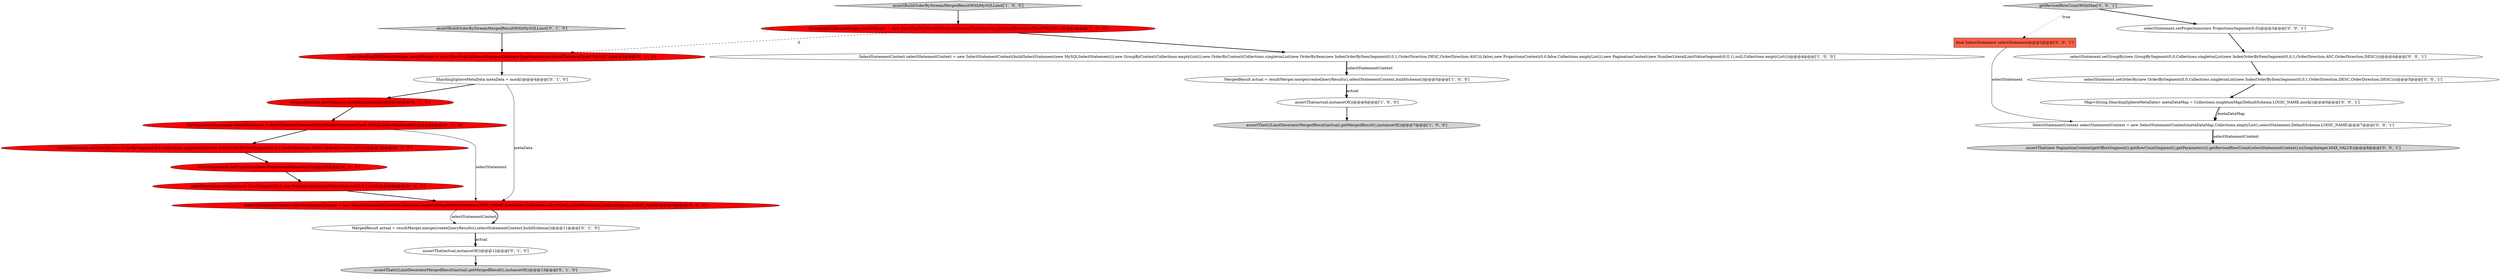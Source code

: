 digraph {
15 [style = filled, label = "selectStatement.setLimit(new LimitSegment(0,0,new NumberLiteralLimitValueSegment(0,0,1),null))@@@9@@@['0', '1', '0']", fillcolor = red, shape = ellipse image = "AAA1AAABBB2BBB"];
11 [style = filled, label = "ShardingSphereMetaData metaData = mock()@@@4@@@['0', '1', '0']", fillcolor = white, shape = ellipse image = "AAA0AAABBB2BBB"];
20 [style = filled, label = "assertThat(new PaginationContext(getOffsetSegment(),getRowCountSegment(),getParameters()).getRevisedRowCount(selectStatementContext),is((long)Integer.MAX_VALUE))@@@8@@@['0', '0', '1']", fillcolor = lightgray, shape = ellipse image = "AAA0AAABBB3BBB"];
2 [style = filled, label = "MergedResult actual = resultMerger.merge(createQueryResults(),selectStatementContext,buildSchema())@@@5@@@['1', '0', '0']", fillcolor = white, shape = ellipse image = "AAA0AAABBB1BBB"];
22 [style = filled, label = "selectStatement.setOrderBy(new OrderBySegment(0,0,Collections.singletonList(new IndexOrderByItemSegment(0,0,1,OrderDirection.DESC,OrderDirection.DESC))))@@@5@@@['0', '0', '1']", fillcolor = white, shape = ellipse image = "AAA0AAABBB3BBB"];
12 [style = filled, label = "selectStatement.setOrderBy(new OrderBySegment(0,0,Collections.singletonList(new IndexOrderByItemSegment(0,0,1,OrderDirection.DESC,OrderDirection.ASC))))@@@7@@@['0', '1', '0']", fillcolor = red, shape = ellipse image = "AAA1AAABBB2BBB"];
19 [style = filled, label = "final SelectStatement selectStatement@@@2@@@['0', '0', '1']", fillcolor = tomato, shape = box image = "AAA0AAABBB3BBB"];
17 [style = filled, label = "when(metaData.getSchema()).thenReturn(mock())@@@5@@@['0', '1', '0']", fillcolor = red, shape = ellipse image = "AAA1AAABBB2BBB"];
6 [style = filled, label = "assertBuildOrderByStreamMergedResultWithMySQLLimit['0', '1', '0']", fillcolor = lightgray, shape = diamond image = "AAA0AAABBB2BBB"];
16 [style = filled, label = "assertThat(((LimitDecoratorMergedResult)actual).getMergedResult(),instanceOf())@@@13@@@['0', '1', '0']", fillcolor = lightgray, shape = ellipse image = "AAA0AAABBB2BBB"];
18 [style = filled, label = "SelectStatementContext selectStatementContext = new SelectStatementContext(metaDataMap,Collections.emptyList(),selectStatement,DefaultSchema.LOGIC_NAME)@@@7@@@['0', '0', '1']", fillcolor = white, shape = ellipse image = "AAA0AAABBB3BBB"];
10 [style = filled, label = "assertThat(actual,instanceOf())@@@12@@@['0', '1', '0']", fillcolor = white, shape = ellipse image = "AAA0AAABBB2BBB"];
7 [style = filled, label = "MergedResult actual = resultMerger.merge(createQueryResults(),selectStatementContext,buildSchema())@@@11@@@['0', '1', '0']", fillcolor = white, shape = ellipse image = "AAA0AAABBB2BBB"];
4 [style = filled, label = "assertThat(((LimitDecoratorMergedResult)actual).getMergedResult(),instanceOf())@@@7@@@['1', '0', '0']", fillcolor = lightgray, shape = ellipse image = "AAA0AAABBB1BBB"];
8 [style = filled, label = "SelectStatementContext selectStatementContext = new SelectStatementContext(Collections.singletonMap(DefaultSchema.LOGIC_NAME,metaData),Collections.emptyList(),selectStatement,DefaultSchema.LOGIC_NAME)@@@10@@@['0', '1', '0']", fillcolor = red, shape = ellipse image = "AAA1AAABBB2BBB"];
24 [style = filled, label = "selectStatement.setProjections(new ProjectionsSegment(0,0))@@@3@@@['0', '0', '1']", fillcolor = white, shape = ellipse image = "AAA0AAABBB3BBB"];
23 [style = filled, label = "selectStatement.setGroupBy(new GroupBySegment(0,0,Collections.singletonList(new IndexOrderByItemSegment(0,0,1,OrderDirection.ASC,OrderDirection.DESC))))@@@4@@@['0', '0', '1']", fillcolor = white, shape = ellipse image = "AAA0AAABBB3BBB"];
9 [style = filled, label = "selectStatement.setProjections(new ProjectionsSegment(0,0))@@@8@@@['0', '1', '0']", fillcolor = red, shape = ellipse image = "AAA1AAABBB2BBB"];
1 [style = filled, label = "assertBuildOrderByStreamMergedResultWithMySQLLimit['1', '0', '0']", fillcolor = lightgray, shape = diamond image = "AAA0AAABBB1BBB"];
21 [style = filled, label = "getRevisedRowCountWithMax['0', '0', '1']", fillcolor = lightgray, shape = diamond image = "AAA0AAABBB3BBB"];
14 [style = filled, label = "final ShardingDQLResultMerger resultMerger = new ShardingDQLResultMerger(DatabaseTypeRegistry.getActualDatabaseType(\"MySQL\"))@@@3@@@['0', '1', '0']", fillcolor = red, shape = ellipse image = "AAA1AAABBB2BBB"];
0 [style = filled, label = "ShardingDQLResultMerger resultMerger = new ShardingDQLResultMerger(DatabaseTypeRegistry.getActualDatabaseType(\"MySQL\"))@@@3@@@['1', '0', '0']", fillcolor = red, shape = ellipse image = "AAA1AAABBB1BBB"];
5 [style = filled, label = "SelectStatementContext selectStatementContext = new SelectStatementContext(buildSelectStatement(new MySQLSelectStatement()),new GroupByContext(Collections.emptyList()),new OrderByContext(Collections.singletonList(new OrderByItem(new IndexOrderByItemSegment(0,0,1,OrderDirection.DESC,OrderDirection.ASC))),false),new ProjectionsContext(0,0,false,Collections.emptyList()),new PaginationContext(new NumberLiteralLimitValueSegment(0,0,1),null,Collections.emptyList()))@@@4@@@['1', '0', '0']", fillcolor = white, shape = ellipse image = "AAA0AAABBB1BBB"];
3 [style = filled, label = "assertThat(actual,instanceOf())@@@6@@@['1', '0', '0']", fillcolor = white, shape = ellipse image = "AAA0AAABBB1BBB"];
13 [style = filled, label = "MySQLSelectStatement selectStatement = (MySQLSelectStatement)buildSelectStatement(new MySQLSelectStatement())@@@6@@@['0', '1', '0']", fillcolor = red, shape = ellipse image = "AAA1AAABBB2BBB"];
25 [style = filled, label = "Map<String,ShardingSphereMetaData> metaDataMap = Collections.singletonMap(DefaultSchema.LOGIC_NAME,mock())@@@6@@@['0', '0', '1']", fillcolor = white, shape = ellipse image = "AAA0AAABBB3BBB"];
22->25 [style = bold, label=""];
11->8 [style = solid, label="metaData"];
7->10 [style = bold, label=""];
19->18 [style = solid, label="selectStatement"];
7->10 [style = solid, label="actual"];
2->3 [style = bold, label=""];
25->18 [style = bold, label=""];
21->24 [style = bold, label=""];
1->0 [style = bold, label=""];
12->9 [style = bold, label=""];
8->7 [style = solid, label="selectStatementContext"];
3->4 [style = bold, label=""];
8->7 [style = bold, label=""];
6->14 [style = bold, label=""];
0->14 [style = dashed, label="0"];
18->20 [style = bold, label=""];
5->2 [style = bold, label=""];
18->20 [style = solid, label="selectStatementContext"];
13->12 [style = bold, label=""];
23->22 [style = bold, label=""];
10->16 [style = bold, label=""];
9->15 [style = bold, label=""];
21->19 [style = dotted, label="true"];
2->3 [style = solid, label="actual"];
11->17 [style = bold, label=""];
17->13 [style = bold, label=""];
5->2 [style = solid, label="selectStatementContext"];
25->18 [style = solid, label="metaDataMap"];
14->11 [style = bold, label=""];
15->8 [style = bold, label=""];
13->8 [style = solid, label="selectStatement"];
0->5 [style = bold, label=""];
24->23 [style = bold, label=""];
}
